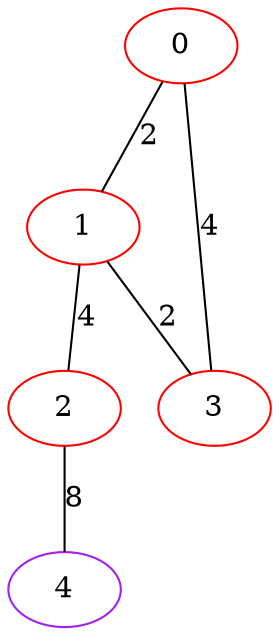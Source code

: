 graph "" {
0 [color=red, weight=1];
1 [color=red, weight=1];
2 [color=red, weight=1];
3 [color=red, weight=1];
4 [color=purple, weight=4];
0 -- 1  [key=0, label=2];
0 -- 3  [key=0, label=4];
1 -- 2  [key=0, label=4];
1 -- 3  [key=0, label=2];
2 -- 4  [key=0, label=8];
}
